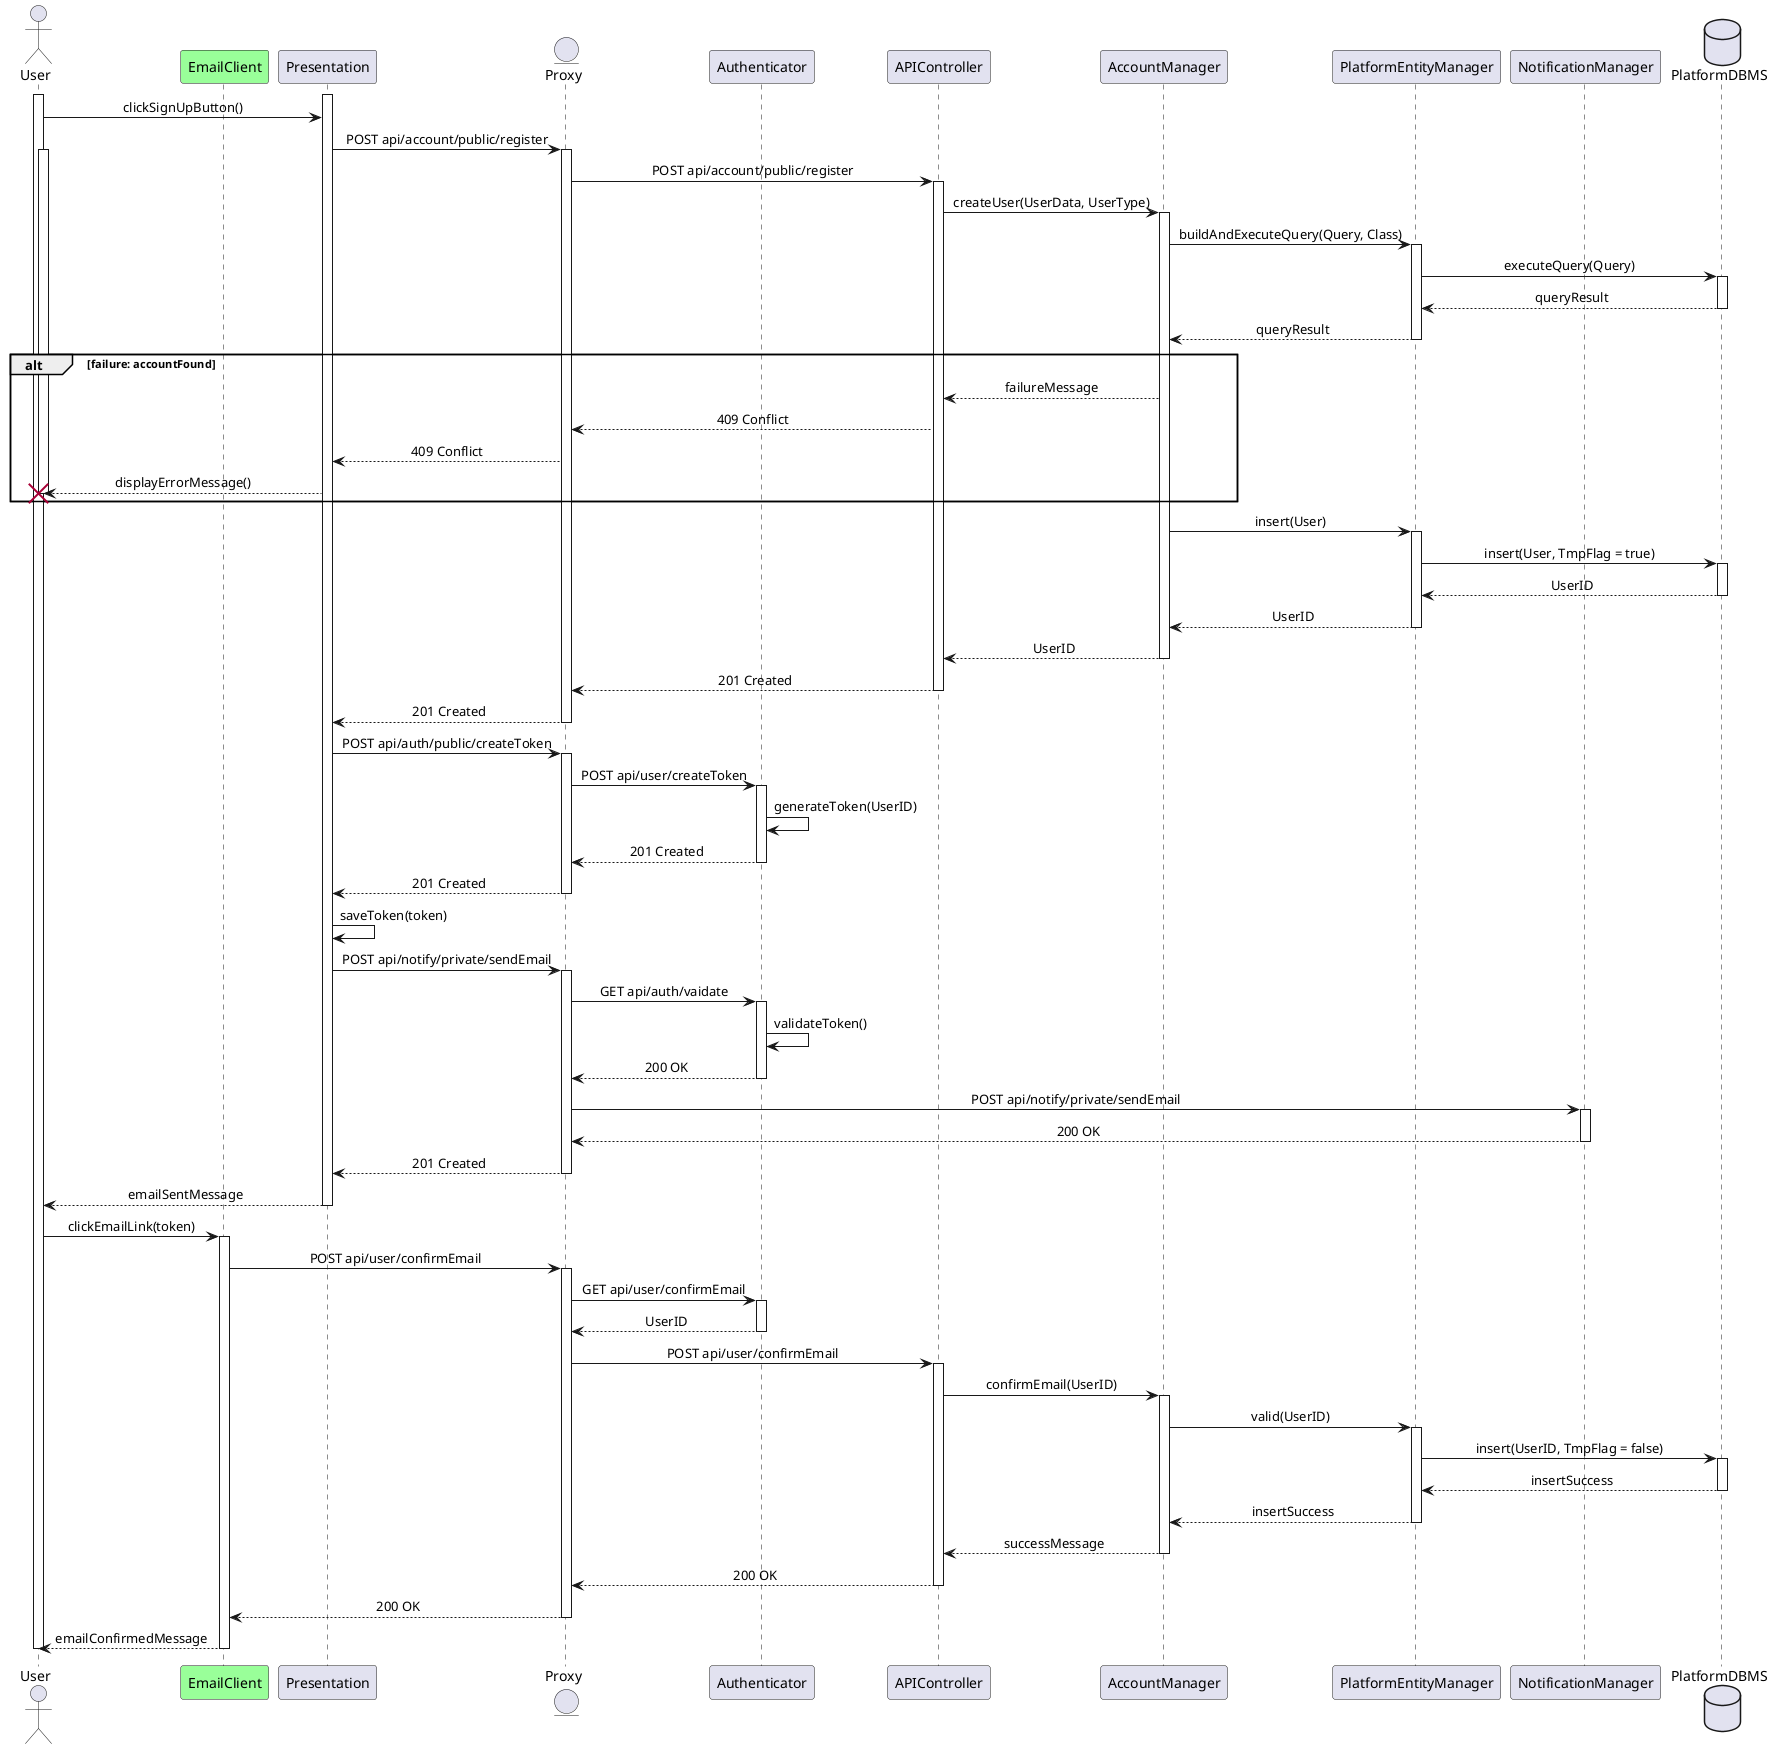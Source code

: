 
@startuml Registration
skinparam sequenceMessageAlign center
actor       User
participant EmailClient #99FF99
participant Presentation
entity      Proxy
participant Authenticator
participant APIController
participant AccountManager
participant PlatformEntityManager
participant NotificationManager
database    PlatformDBMS
activate User
activate Presentation
User -> Presentation : clickSignUpButton()
Presentation -> Proxy : POST api/account/public/register
activate Proxy
activate User

Proxy -> APIController : POST api/account/public/register
activate APIController
APIController -> AccountManager : createUser(UserData, UserType)
activate AccountManager
AccountManager -> PlatformEntityManager : buildAndExecuteQuery(Query, Class)
activate PlatformEntityManager
PlatformEntityManager -> PlatformDBMS : executeQuery(Query)
activate PlatformDBMS
PlatformDBMS --> PlatformEntityManager : queryResult
deactivate PlatformDBMS
PlatformEntityManager --> AccountManager : queryResult
deactivate PlatformEntityManager
alt failure: accountFound
AccountManager --> APIController : failureMessage
APIController --> Proxy : 409 Conflict
Proxy --> Presentation : 409 Conflict
Presentation --> User !! : displayErrorMessage()
end
AccountManager -> PlatformEntityManager : insert(User)
activate PlatformEntityManager
PlatformEntityManager -> PlatformDBMS : insert(User, TmpFlag = true)
activate PlatformDBMS
PlatformDBMS --> PlatformEntityManager : UserID
deactivate PlatformDBMS
PlatformEntityManager --> AccountManager : UserID
deactivate PlatformEntityManager
AccountManager --> APIController : UserID
deactivate AccountManager
APIController --> Proxy : 201 Created
deactivate APIController
Proxy --> Presentation : 201 Created
deactivate Proxy
Presentation -> Proxy : POST api/auth/public/createToken
activate Proxy
Proxy -> Authenticator: POST api/user/createToken
activate Authenticator
Authenticator -> Authenticator : generateToken(UserID)
Authenticator --> Proxy : 201 Created
deactivate Authenticator
Proxy --> Presentation : 201 Created
deactivate Proxy
Presentation -> Presentation : saveToken(token)
Presentation -> Proxy : POST api/notify/private/sendEmail
activate Proxy
Proxy -> Authenticator : GET api/auth/vaidate
activate Authenticator
Authenticator -> Authenticator : validateToken()
Authenticator --> Proxy : 200 OK
deactivate Authenticator
Proxy -> NotificationManager : POST api/notify/private/sendEmail
activate NotificationManager
NotificationManager --> Proxy : 200 OK
deactivate NotificationManager
Proxy --> Presentation : 201 Created
deactivate Proxy
Presentation --> User : emailSentMessage
deactivate Presentation
User -> EmailClient : clickEmailLink(token)
activate EmailClient
EmailClient -> Proxy : POST api/user/confirmEmail
activate Proxy
Proxy -> Authenticator : GET api/user/confirmEmail
activate Authenticator
Authenticator --> Proxy : UserID
deactivate Authenticator
Proxy -> APIController : POST api/user/confirmEmail
activate APIController
APIController -> AccountManager : confirmEmail(UserID)
deactivate Authenticator
activate AccountManager
AccountManager -> PlatformEntityManager : valid(UserID) 
activate PlatformEntityManager
PlatformEntityManager -> PlatformDBMS : insert(UserID, TmpFlag = false)
activate PlatformDBMS
PlatformDBMS --> PlatformEntityManager : insertSuccess
deactivate PlatformDBMS
PlatformEntityManager --> AccountManager : insertSuccess
deactivate PlatformEntityManager
AccountManager --> APIController : successMessage
deactivate AccountManager
APIController --> Proxy : 200 OK
deactivate APIController
Proxy --> EmailClient :  200 OK
deactivate Proxy
EmailClient --> User : emailConfirmedMessage
deactivate EmailClient
deactivate Proxy
deactivate User 
@enduml
